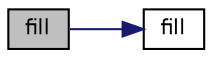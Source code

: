 digraph "fill"
{
 // LATEX_PDF_SIZE
  edge [fontname="Helvetica",fontsize="10",labelfontname="Helvetica",labelfontsize="10"];
  node [fontname="Helvetica",fontsize="10",shape=record];
  rankdir="LR";
  Node1 [label="fill",height=0.2,width=0.4,color="black", fillcolor="grey75", style="filled", fontcolor="black",tooltip=" "];
  Node1 -> Node2 [color="midnightblue",fontsize="10",style="solid",fontname="Helvetica"];
  Node2 [label="fill",height=0.2,width=0.4,color="black", fillcolor="white", style="filled",URL="$VectorFwd_8hpp.html#a5fde7b7d3d438de86ad820bfa1e51b34",tooltip=" "];
}
